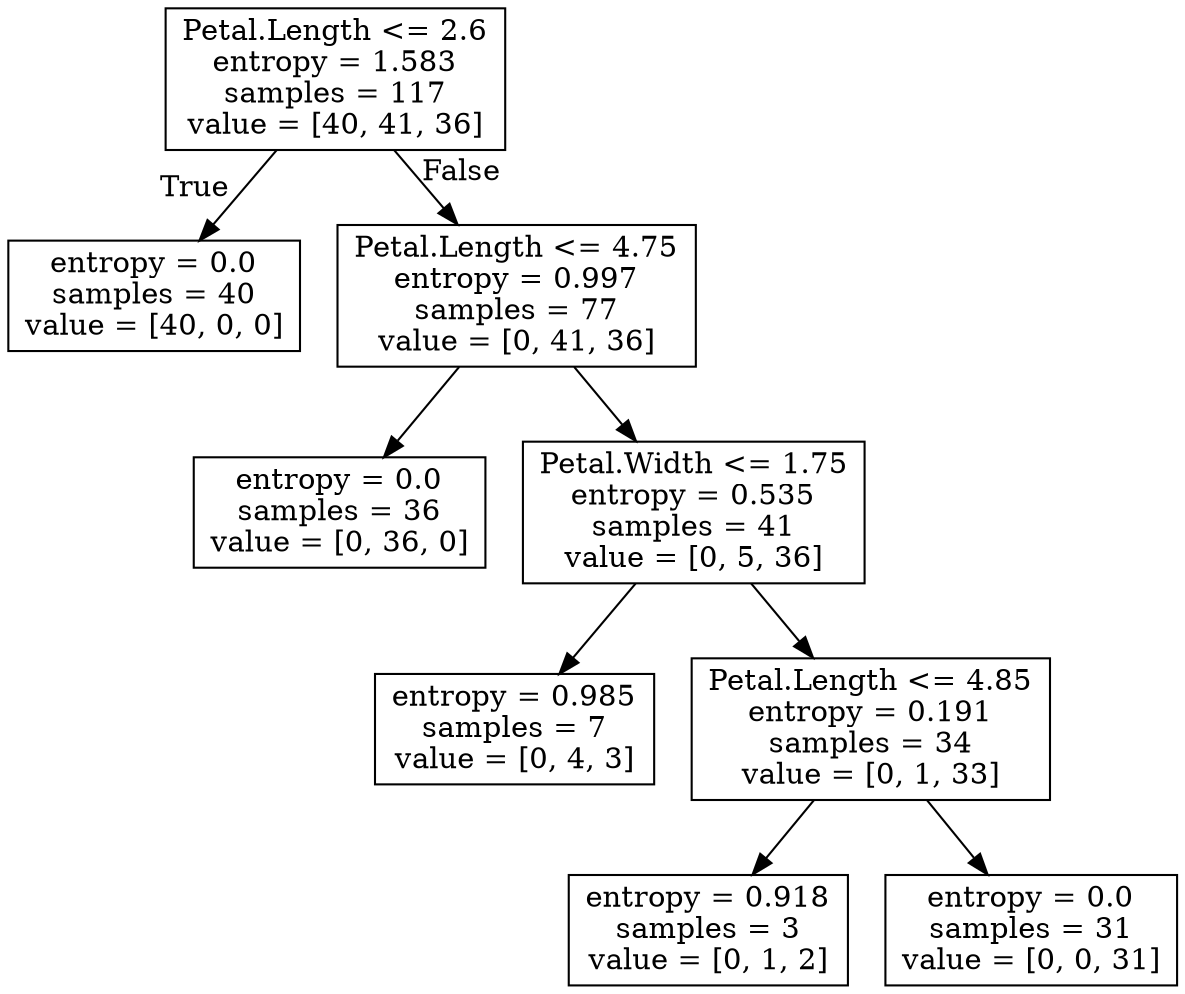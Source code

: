 digraph Tree {
node [shape=box] ;
0 [label="Petal.Length <= 2.6\nentropy = 1.583\nsamples = 117\nvalue = [40, 41, 36]"] ;
1 [label="entropy = 0.0\nsamples = 40\nvalue = [40, 0, 0]"] ;
0 -> 1 [labeldistance=2.5, labelangle=45, headlabel="True"] ;
2 [label="Petal.Length <= 4.75\nentropy = 0.997\nsamples = 77\nvalue = [0, 41, 36]"] ;
0 -> 2 [labeldistance=2.5, labelangle=-45, headlabel="False"] ;
3 [label="entropy = 0.0\nsamples = 36\nvalue = [0, 36, 0]"] ;
2 -> 3 ;
4 [label="Petal.Width <= 1.75\nentropy = 0.535\nsamples = 41\nvalue = [0, 5, 36]"] ;
2 -> 4 ;
5 [label="entropy = 0.985\nsamples = 7\nvalue = [0, 4, 3]"] ;
4 -> 5 ;
6 [label="Petal.Length <= 4.85\nentropy = 0.191\nsamples = 34\nvalue = [0, 1, 33]"] ;
4 -> 6 ;
7 [label="entropy = 0.918\nsamples = 3\nvalue = [0, 1, 2]"] ;
6 -> 7 ;
8 [label="entropy = 0.0\nsamples = 31\nvalue = [0, 0, 31]"] ;
6 -> 8 ;
}